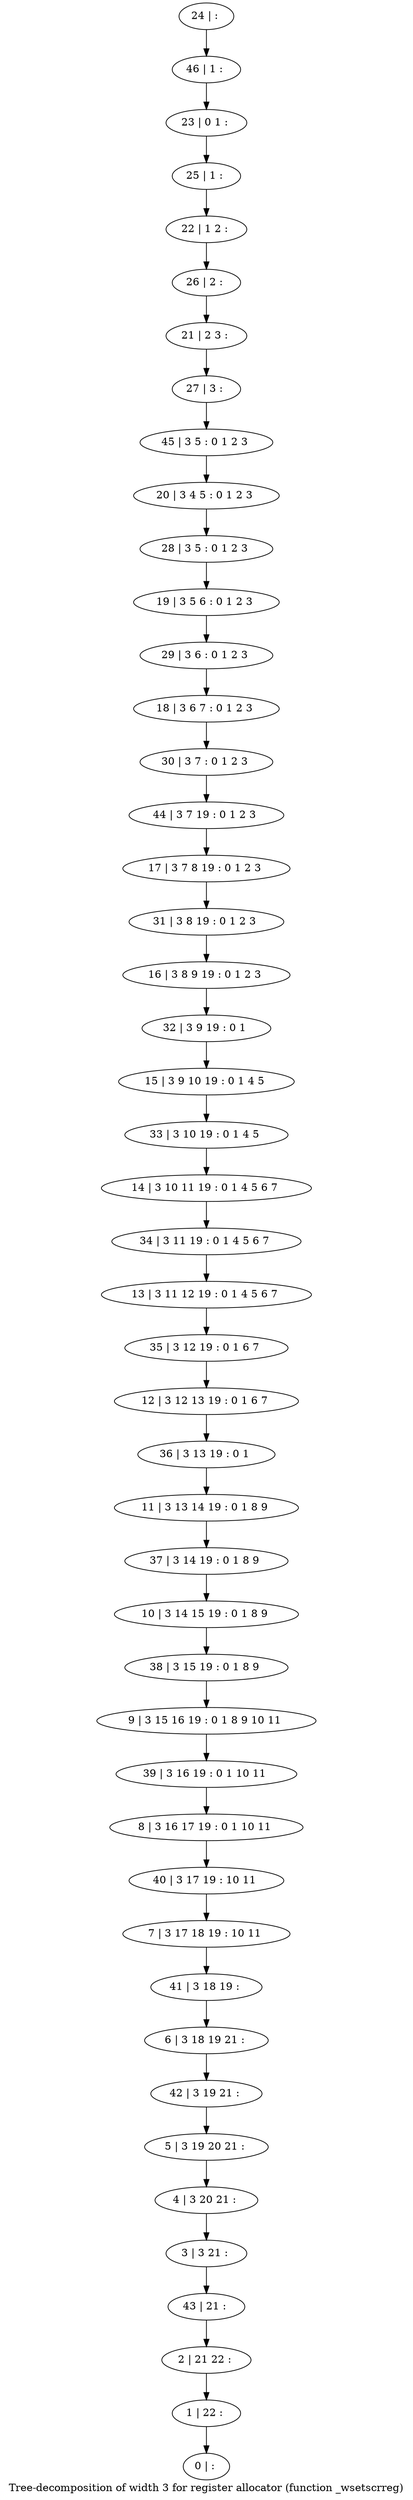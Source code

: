 digraph G {
graph [label="Tree-decomposition of width 3 for register allocator (function _wsetscrreg)"]
0[label="0 | : "];
1[label="1 | 22 : "];
2[label="2 | 21 22 : "];
3[label="3 | 3 21 : "];
4[label="4 | 3 20 21 : "];
5[label="5 | 3 19 20 21 : "];
6[label="6 | 3 18 19 21 : "];
7[label="7 | 3 17 18 19 : 10 11 "];
8[label="8 | 3 16 17 19 : 0 1 10 11 "];
9[label="9 | 3 15 16 19 : 0 1 8 9 10 11 "];
10[label="10 | 3 14 15 19 : 0 1 8 9 "];
11[label="11 | 3 13 14 19 : 0 1 8 9 "];
12[label="12 | 3 12 13 19 : 0 1 6 7 "];
13[label="13 | 3 11 12 19 : 0 1 4 5 6 7 "];
14[label="14 | 3 10 11 19 : 0 1 4 5 6 7 "];
15[label="15 | 3 9 10 19 : 0 1 4 5 "];
16[label="16 | 3 8 9 19 : 0 1 2 3 "];
17[label="17 | 3 7 8 19 : 0 1 2 3 "];
18[label="18 | 3 6 7 : 0 1 2 3 "];
19[label="19 | 3 5 6 : 0 1 2 3 "];
20[label="20 | 3 4 5 : 0 1 2 3 "];
21[label="21 | 2 3 : "];
22[label="22 | 1 2 : "];
23[label="23 | 0 1 : "];
24[label="24 | : "];
25[label="25 | 1 : "];
26[label="26 | 2 : "];
27[label="27 | 3 : "];
28[label="28 | 3 5 : 0 1 2 3 "];
29[label="29 | 3 6 : 0 1 2 3 "];
30[label="30 | 3 7 : 0 1 2 3 "];
31[label="31 | 3 8 19 : 0 1 2 3 "];
32[label="32 | 3 9 19 : 0 1 "];
33[label="33 | 3 10 19 : 0 1 4 5 "];
34[label="34 | 3 11 19 : 0 1 4 5 6 7 "];
35[label="35 | 3 12 19 : 0 1 6 7 "];
36[label="36 | 3 13 19 : 0 1 "];
37[label="37 | 3 14 19 : 0 1 8 9 "];
38[label="38 | 3 15 19 : 0 1 8 9 "];
39[label="39 | 3 16 19 : 0 1 10 11 "];
40[label="40 | 3 17 19 : 10 11 "];
41[label="41 | 3 18 19 : "];
42[label="42 | 3 19 21 : "];
43[label="43 | 21 : "];
44[label="44 | 3 7 19 : 0 1 2 3 "];
45[label="45 | 3 5 : 0 1 2 3 "];
46[label="46 | 1 : "];
24->46 ;
46->23 ;
23->25 ;
25->22 ;
22->26 ;
26->21 ;
21->27 ;
27->45 ;
45->20 ;
20->28 ;
28->19 ;
19->29 ;
29->18 ;
18->30 ;
30->44 ;
44->17 ;
17->31 ;
31->16 ;
16->32 ;
32->15 ;
15->33 ;
33->14 ;
14->34 ;
34->13 ;
13->35 ;
35->12 ;
12->36 ;
36->11 ;
11->37 ;
37->10 ;
10->38 ;
38->9 ;
9->39 ;
39->8 ;
8->40 ;
40->7 ;
7->41 ;
41->6 ;
6->42 ;
42->5 ;
5->4 ;
4->3 ;
3->43 ;
43->2 ;
2->1 ;
1->0 ;
}
